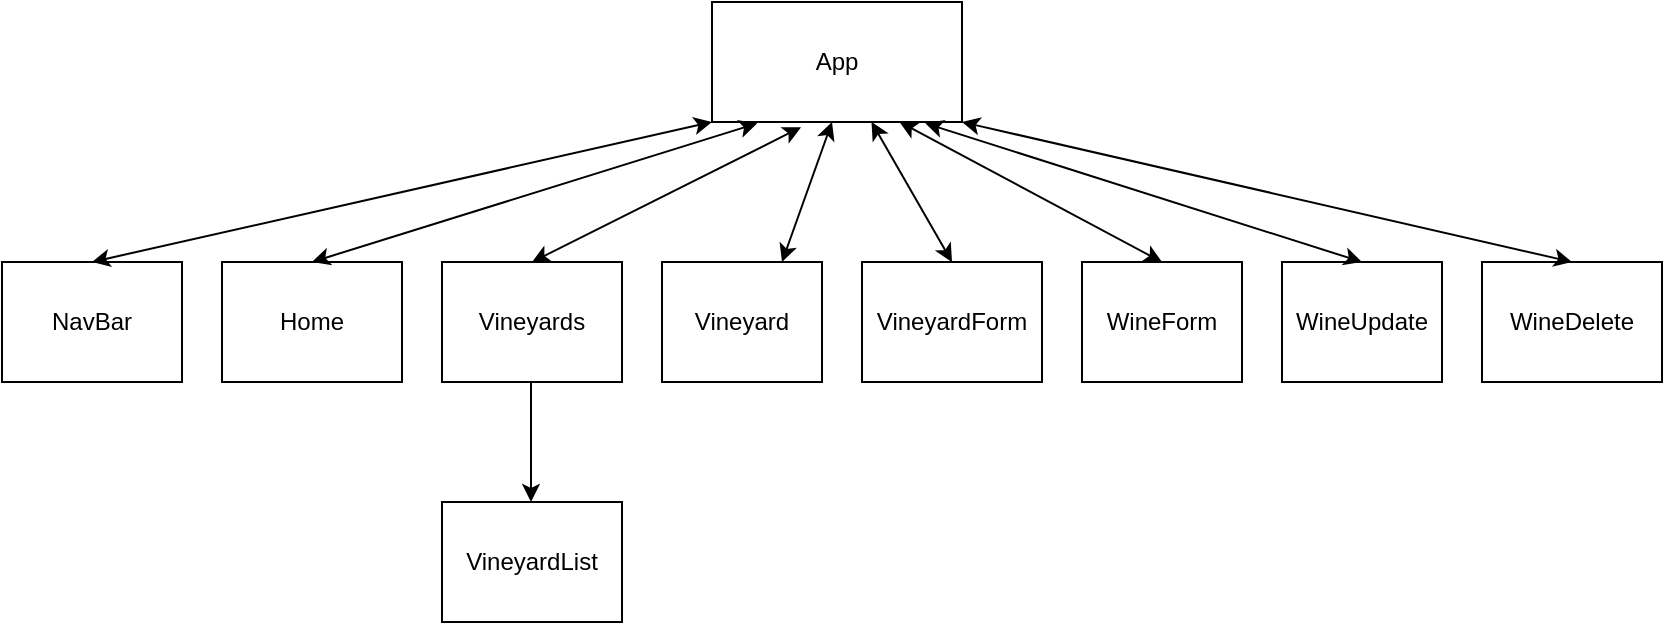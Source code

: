 <mxfile>
    <diagram id="g2H9W9cxjtVUktbh3e4G" name="Page-1">
        <mxGraphModel dx="1112" dy="638" grid="1" gridSize="10" guides="1" tooltips="1" connect="1" arrows="1" fold="1" page="1" pageScale="1" pageWidth="850" pageHeight="1100" math="0" shadow="0">
            <root>
                <mxCell id="0"/>
                <mxCell id="1" parent="0"/>
                <mxCell id="2" value="App" style="rounded=0;whiteSpace=wrap;html=1;" vertex="1" parent="1">
                    <mxGeometry x="365" y="80" width="125" height="60" as="geometry"/>
                </mxCell>
                <mxCell id="3" value="NavBar" style="rounded=0;whiteSpace=wrap;html=1;" vertex="1" parent="1">
                    <mxGeometry x="10" y="210" width="90" height="60" as="geometry"/>
                </mxCell>
                <mxCell id="4" value="Home" style="rounded=0;whiteSpace=wrap;html=1;" vertex="1" parent="1">
                    <mxGeometry x="120" y="210" width="90" height="60" as="geometry"/>
                </mxCell>
                <mxCell id="5" value="Vineyards" style="rounded=0;whiteSpace=wrap;html=1;" vertex="1" parent="1">
                    <mxGeometry x="230" y="210" width="90" height="60" as="geometry"/>
                </mxCell>
                <mxCell id="6" value="Vineyard" style="rounded=0;whiteSpace=wrap;html=1;" vertex="1" parent="1">
                    <mxGeometry x="340" y="210" width="80" height="60" as="geometry"/>
                </mxCell>
                <mxCell id="7" value="VineyardForm" style="rounded=0;whiteSpace=wrap;html=1;" vertex="1" parent="1">
                    <mxGeometry x="440" y="210" width="90" height="60" as="geometry"/>
                </mxCell>
                <mxCell id="8" value="WineForm" style="rounded=0;whiteSpace=wrap;html=1;" vertex="1" parent="1">
                    <mxGeometry x="550" y="210" width="80" height="60" as="geometry"/>
                </mxCell>
                <mxCell id="9" value="WineUpdate" style="rounded=0;whiteSpace=wrap;html=1;" vertex="1" parent="1">
                    <mxGeometry x="650" y="210" width="80" height="60" as="geometry"/>
                </mxCell>
                <mxCell id="10" value="WineDelete" style="rounded=0;whiteSpace=wrap;html=1;" vertex="1" parent="1">
                    <mxGeometry x="750" y="210" width="90" height="60" as="geometry"/>
                </mxCell>
                <mxCell id="11" value="VineyardList" style="rounded=0;whiteSpace=wrap;html=1;" vertex="1" parent="1">
                    <mxGeometry x="230" y="330" width="90" height="60" as="geometry"/>
                </mxCell>
                <mxCell id="12" value="" style="endArrow=classic;html=1;" edge="1" parent="1">
                    <mxGeometry width="50" height="50" relative="1" as="geometry">
                        <mxPoint x="274.5" y="270" as="sourcePoint"/>
                        <mxPoint x="274.5" y="330" as="targetPoint"/>
                        <Array as="points"/>
                    </mxGeometry>
                </mxCell>
                <mxCell id="13" value="" style="endArrow=classic;startArrow=classic;html=1;exitX=0.5;exitY=0;exitDx=0;exitDy=0;" edge="1" parent="1" source="7" target="2">
                    <mxGeometry width="50" height="50" relative="1" as="geometry">
                        <mxPoint x="500" y="350" as="sourcePoint"/>
                        <mxPoint x="530" y="290" as="targetPoint"/>
                        <Array as="points"/>
                    </mxGeometry>
                </mxCell>
                <mxCell id="14" value="" style="endArrow=classic;startArrow=classic;html=1;exitX=0.75;exitY=0;exitDx=0;exitDy=0;" edge="1" parent="1" source="6">
                    <mxGeometry width="50" height="50" relative="1" as="geometry">
                        <mxPoint x="375" y="190" as="sourcePoint"/>
                        <mxPoint x="425" y="140" as="targetPoint"/>
                    </mxGeometry>
                </mxCell>
                <mxCell id="15" value="" style="endArrow=classic;startArrow=classic;html=1;entryX=0.356;entryY=1.044;entryDx=0;entryDy=0;entryPerimeter=0;exitX=0.5;exitY=0;exitDx=0;exitDy=0;" edge="1" parent="1" source="5" target="2">
                    <mxGeometry width="50" height="50" relative="1" as="geometry">
                        <mxPoint x="500" y="350" as="sourcePoint"/>
                        <mxPoint x="550" y="300" as="targetPoint"/>
                    </mxGeometry>
                </mxCell>
                <mxCell id="16" value="" style="endArrow=classic;startArrow=classic;html=1;entryX=0.181;entryY=1.011;entryDx=0;entryDy=0;entryPerimeter=0;exitX=0.5;exitY=0;exitDx=0;exitDy=0;" edge="1" parent="1" source="4" target="2">
                    <mxGeometry width="50" height="50" relative="1" as="geometry">
                        <mxPoint x="500" y="350" as="sourcePoint"/>
                        <mxPoint x="550" y="300" as="targetPoint"/>
                    </mxGeometry>
                </mxCell>
                <mxCell id="17" value="" style="endArrow=classic;startArrow=classic;html=1;entryX=0;entryY=1;entryDx=0;entryDy=0;exitX=0.5;exitY=0;exitDx=0;exitDy=0;" edge="1" parent="1" source="3" target="2">
                    <mxGeometry width="50" height="50" relative="1" as="geometry">
                        <mxPoint x="500" y="350" as="sourcePoint"/>
                        <mxPoint x="550" y="300" as="targetPoint"/>
                    </mxGeometry>
                </mxCell>
                <mxCell id="18" value="" style="endArrow=classic;startArrow=classic;html=1;entryX=0.75;entryY=1;entryDx=0;entryDy=0;exitX=0.5;exitY=0;exitDx=0;exitDy=0;" edge="1" parent="1" source="8" target="2">
                    <mxGeometry width="50" height="50" relative="1" as="geometry">
                        <mxPoint x="500" y="350" as="sourcePoint"/>
                        <mxPoint x="550" y="300" as="targetPoint"/>
                    </mxGeometry>
                </mxCell>
                <mxCell id="19" value="" style="endArrow=classic;startArrow=classic;html=1;entryX=0.853;entryY=1.011;entryDx=0;entryDy=0;entryPerimeter=0;exitX=0.5;exitY=0;exitDx=0;exitDy=0;" edge="1" parent="1" source="9" target="2">
                    <mxGeometry width="50" height="50" relative="1" as="geometry">
                        <mxPoint x="500" y="350" as="sourcePoint"/>
                        <mxPoint x="550" y="300" as="targetPoint"/>
                    </mxGeometry>
                </mxCell>
                <mxCell id="20" value="" style="endArrow=classic;startArrow=classic;html=1;entryX=1;entryY=1;entryDx=0;entryDy=0;exitX=0.5;exitY=0;exitDx=0;exitDy=0;" edge="1" parent="1" source="10" target="2">
                    <mxGeometry width="50" height="50" relative="1" as="geometry">
                        <mxPoint x="500" y="350" as="sourcePoint"/>
                        <mxPoint x="550" y="300" as="targetPoint"/>
                    </mxGeometry>
                </mxCell>
            </root>
        </mxGraphModel>
    </diagram>
</mxfile>
